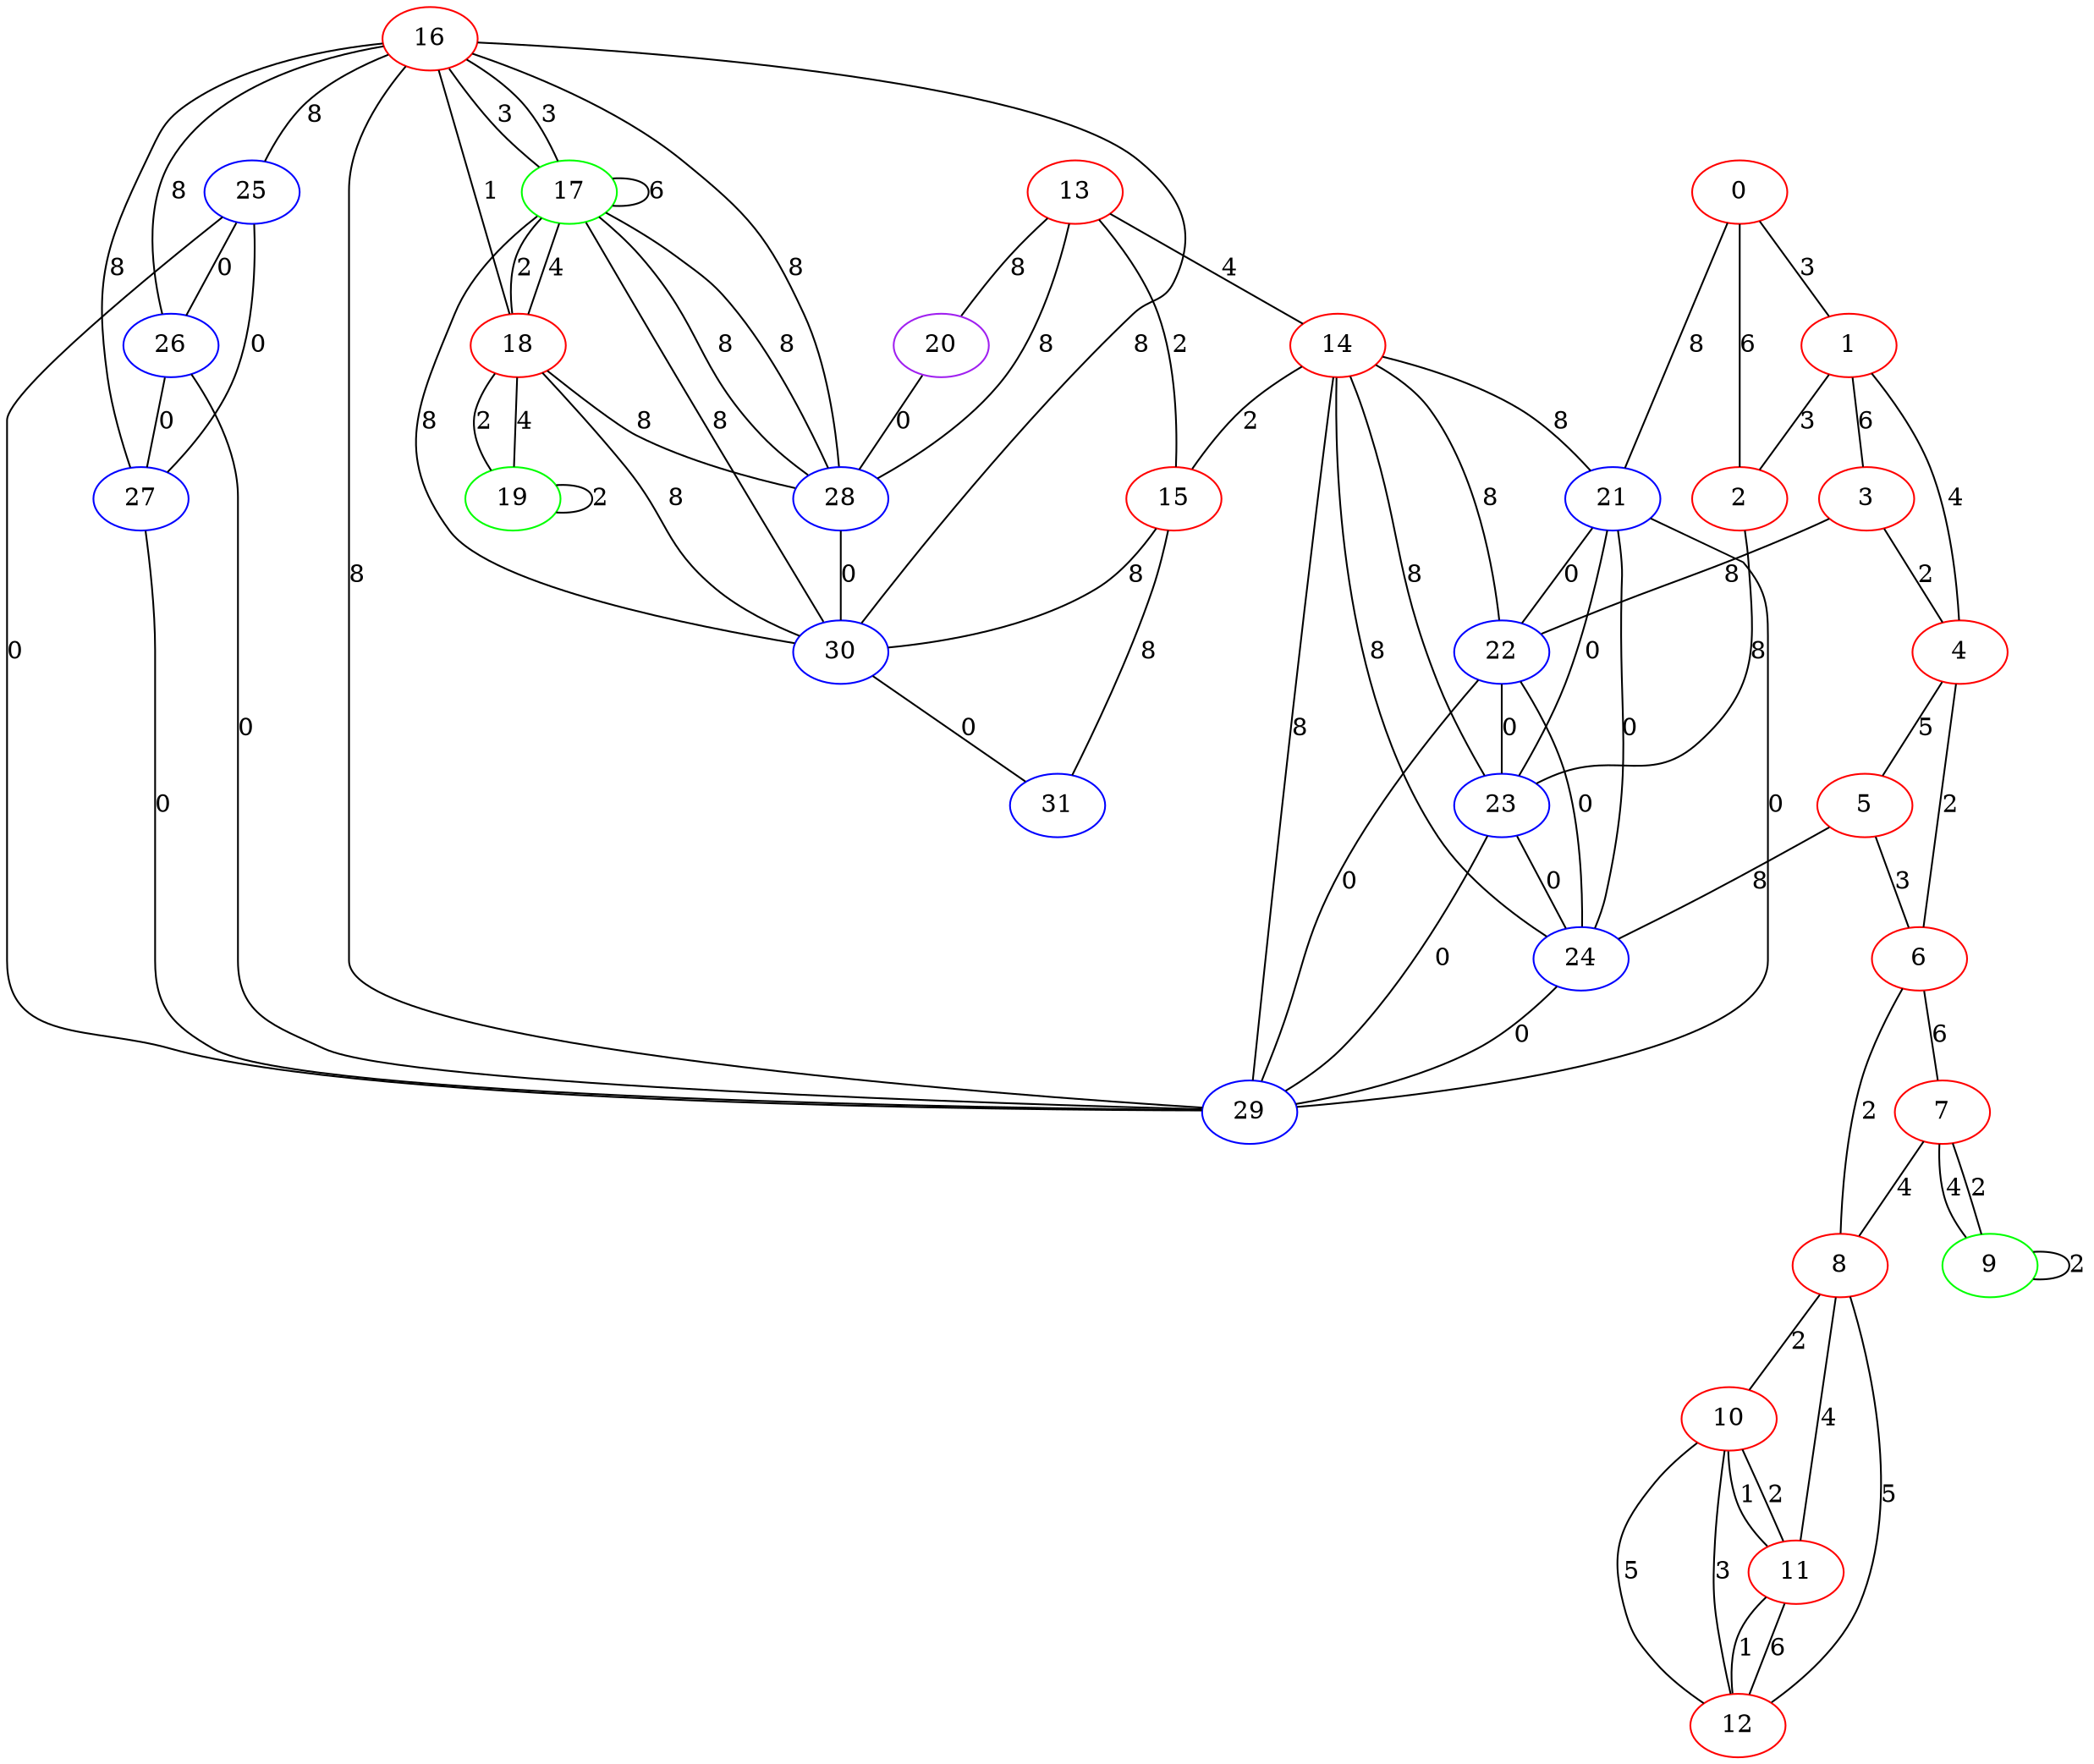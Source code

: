 graph "" {
0 [color=red, weight=1];
1 [color=red, weight=1];
2 [color=red, weight=1];
3 [color=red, weight=1];
4 [color=red, weight=1];
5 [color=red, weight=1];
6 [color=red, weight=1];
7 [color=red, weight=1];
8 [color=red, weight=1];
9 [color=green, weight=2];
10 [color=red, weight=1];
11 [color=red, weight=1];
12 [color=red, weight=1];
13 [color=red, weight=1];
14 [color=red, weight=1];
15 [color=red, weight=1];
16 [color=red, weight=1];
17 [color=green, weight=2];
18 [color=red, weight=1];
19 [color=green, weight=2];
20 [color=purple, weight=4];
21 [color=blue, weight=3];
22 [color=blue, weight=3];
23 [color=blue, weight=3];
24 [color=blue, weight=3];
25 [color=blue, weight=3];
26 [color=blue, weight=3];
27 [color=blue, weight=3];
28 [color=blue, weight=3];
29 [color=blue, weight=3];
30 [color=blue, weight=3];
31 [color=blue, weight=3];
0 -- 1  [key=0, label=3];
0 -- 2  [key=0, label=6];
0 -- 21  [key=0, label=8];
1 -- 2  [key=0, label=3];
1 -- 3  [key=0, label=6];
1 -- 4  [key=0, label=4];
2 -- 23  [key=0, label=8];
3 -- 4  [key=0, label=2];
3 -- 22  [key=0, label=8];
4 -- 5  [key=0, label=5];
4 -- 6  [key=0, label=2];
5 -- 24  [key=0, label=8];
5 -- 6  [key=0, label=3];
6 -- 8  [key=0, label=2];
6 -- 7  [key=0, label=6];
7 -- 8  [key=0, label=4];
7 -- 9  [key=0, label=4];
7 -- 9  [key=1, label=2];
8 -- 10  [key=0, label=2];
8 -- 11  [key=0, label=4];
8 -- 12  [key=0, label=5];
9 -- 9  [key=0, label=2];
10 -- 11  [key=0, label=1];
10 -- 11  [key=1, label=2];
10 -- 12  [key=0, label=5];
10 -- 12  [key=1, label=3];
11 -- 12  [key=0, label=6];
11 -- 12  [key=1, label=1];
13 -- 28  [key=0, label=8];
13 -- 20  [key=0, label=8];
13 -- 14  [key=0, label=4];
13 -- 15  [key=0, label=2];
14 -- 15  [key=0, label=2];
14 -- 21  [key=0, label=8];
14 -- 22  [key=0, label=8];
14 -- 23  [key=0, label=8];
14 -- 24  [key=0, label=8];
14 -- 29  [key=0, label=8];
15 -- 30  [key=0, label=8];
15 -- 31  [key=0, label=8];
16 -- 17  [key=0, label=3];
16 -- 17  [key=1, label=3];
16 -- 18  [key=0, label=1];
16 -- 25  [key=0, label=8];
16 -- 26  [key=0, label=8];
16 -- 27  [key=0, label=8];
16 -- 28  [key=0, label=8];
16 -- 29  [key=0, label=8];
16 -- 30  [key=0, label=8];
17 -- 17  [key=0, label=6];
17 -- 18  [key=0, label=4];
17 -- 18  [key=1, label=2];
17 -- 28  [key=0, label=8];
17 -- 28  [key=1, label=8];
17 -- 30  [key=0, label=8];
17 -- 30  [key=1, label=8];
18 -- 19  [key=0, label=2];
18 -- 19  [key=1, label=4];
18 -- 28  [key=0, label=8];
18 -- 30  [key=0, label=8];
19 -- 19  [key=0, label=2];
20 -- 28  [key=0, label=0];
21 -- 22  [key=0, label=0];
21 -- 23  [key=0, label=0];
21 -- 24  [key=0, label=0];
21 -- 29  [key=0, label=0];
22 -- 23  [key=0, label=0];
22 -- 24  [key=0, label=0];
22 -- 29  [key=0, label=0];
23 -- 24  [key=0, label=0];
23 -- 29  [key=0, label=0];
24 -- 29  [key=0, label=0];
25 -- 26  [key=0, label=0];
25 -- 27  [key=0, label=0];
25 -- 29  [key=0, label=0];
26 -- 27  [key=0, label=0];
26 -- 29  [key=0, label=0];
27 -- 29  [key=0, label=0];
28 -- 30  [key=0, label=0];
30 -- 31  [key=0, label=0];
}

